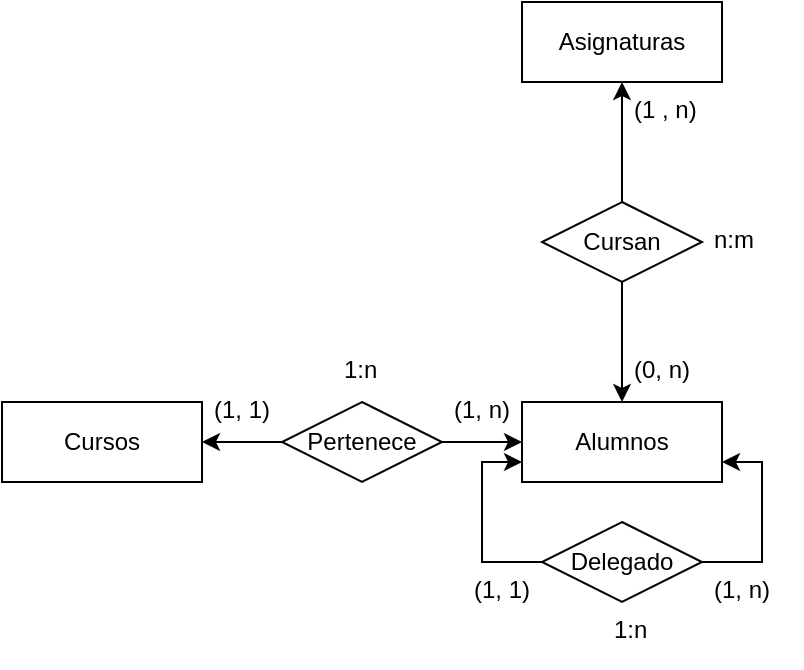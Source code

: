 <mxfile version="21.7.5" type="github">
  <diagram id="R2lEEEUBdFMjLlhIrx00" name="Page-1">
    <mxGraphModel dx="678" dy="385" grid="1" gridSize="10" guides="1" tooltips="1" connect="1" arrows="1" fold="1" page="1" pageScale="1" pageWidth="850" pageHeight="1100" math="0" shadow="0" extFonts="Permanent Marker^https://fonts.googleapis.com/css?family=Permanent+Marker">
      <root>
        <mxCell id="0" />
        <mxCell id="1" parent="0" />
        <mxCell id="mnnpbtpwBx2o3jUgGED_-2" value="Cursos" style="whiteSpace=wrap;html=1;align=center;" parent="1" vertex="1">
          <mxGeometry x="225" y="240" width="100" height="40" as="geometry" />
        </mxCell>
        <mxCell id="mnnpbtpwBx2o3jUgGED_-3" value="Alumnos" style="whiteSpace=wrap;html=1;align=center;" parent="1" vertex="1">
          <mxGeometry x="485" y="240" width="100" height="40" as="geometry" />
        </mxCell>
        <mxCell id="4qxijivyfeoxdcw_ADb_-3" style="edgeStyle=orthogonalEdgeStyle;rounded=0;orthogonalLoop=1;jettySize=auto;html=1;exitX=1;exitY=0.5;exitDx=0;exitDy=0;entryX=0;entryY=0.5;entryDx=0;entryDy=0;" edge="1" parent="1" source="mnnpbtpwBx2o3jUgGED_-13" target="mnnpbtpwBx2o3jUgGED_-3">
          <mxGeometry relative="1" as="geometry" />
        </mxCell>
        <mxCell id="4qxijivyfeoxdcw_ADb_-4" style="edgeStyle=orthogonalEdgeStyle;rounded=0;orthogonalLoop=1;jettySize=auto;html=1;exitX=0;exitY=0.5;exitDx=0;exitDy=0;entryX=1;entryY=0.5;entryDx=0;entryDy=0;" edge="1" parent="1" source="mnnpbtpwBx2o3jUgGED_-13" target="mnnpbtpwBx2o3jUgGED_-2">
          <mxGeometry relative="1" as="geometry" />
        </mxCell>
        <mxCell id="mnnpbtpwBx2o3jUgGED_-13" value="Pertenece" style="shape=rhombus;perimeter=rhombusPerimeter;whiteSpace=wrap;html=1;align=center;" parent="1" vertex="1">
          <mxGeometry x="365" y="240" width="80" height="40" as="geometry" />
        </mxCell>
        <mxCell id="mnnpbtpwBx2o3jUgGED_-21" value="(1, n)" style="text;strokeColor=none;fillColor=none;spacingLeft=4;spacingRight=4;overflow=hidden;rotatable=0;points=[[0,0.5],[1,0.5]];portConstraint=eastwest;fontSize=12;whiteSpace=wrap;html=1;" parent="1" vertex="1">
          <mxGeometry x="575" y="320" width="40" height="30" as="geometry" />
        </mxCell>
        <mxCell id="mnnpbtpwBx2o3jUgGED_-22" value="(1, 1)" style="text;strokeColor=none;fillColor=none;spacingLeft=4;spacingRight=4;overflow=hidden;rotatable=0;points=[[0,0.5],[1,0.5]];portConstraint=eastwest;fontSize=12;whiteSpace=wrap;html=1;" parent="1" vertex="1">
          <mxGeometry x="455" y="320" width="40" height="30" as="geometry" />
        </mxCell>
        <mxCell id="mnnpbtpwBx2o3jUgGED_-23" value="1:n&lt;br&gt;" style="text;strokeColor=none;fillColor=none;spacingLeft=4;spacingRight=4;overflow=hidden;rotatable=0;points=[[0,0.5],[1,0.5]];portConstraint=eastwest;fontSize=12;whiteSpace=wrap;html=1;" parent="1" vertex="1">
          <mxGeometry x="525" y="340" width="40" height="30" as="geometry" />
        </mxCell>
        <mxCell id="mnnpbtpwBx2o3jUgGED_-24" value="Asignaturas" style="whiteSpace=wrap;html=1;align=center;" parent="1" vertex="1">
          <mxGeometry x="485" y="40" width="100" height="40" as="geometry" />
        </mxCell>
        <mxCell id="4qxijivyfeoxdcw_ADb_-1" style="edgeStyle=orthogonalEdgeStyle;rounded=0;orthogonalLoop=1;jettySize=auto;html=1;exitX=0.5;exitY=1;exitDx=0;exitDy=0;" edge="1" parent="1" source="mnnpbtpwBx2o3jUgGED_-25" target="mnnpbtpwBx2o3jUgGED_-3">
          <mxGeometry relative="1" as="geometry" />
        </mxCell>
        <mxCell id="4qxijivyfeoxdcw_ADb_-2" style="edgeStyle=orthogonalEdgeStyle;rounded=0;orthogonalLoop=1;jettySize=auto;html=1;exitX=0.5;exitY=0;exitDx=0;exitDy=0;" edge="1" parent="1" source="mnnpbtpwBx2o3jUgGED_-25" target="mnnpbtpwBx2o3jUgGED_-24">
          <mxGeometry relative="1" as="geometry" />
        </mxCell>
        <mxCell id="mnnpbtpwBx2o3jUgGED_-25" value="Cursan" style="shape=rhombus;perimeter=rhombusPerimeter;whiteSpace=wrap;html=1;align=center;" parent="1" vertex="1">
          <mxGeometry x="495" y="140" width="80" height="40" as="geometry" />
        </mxCell>
        <mxCell id="mnnpbtpwBx2o3jUgGED_-28" value="(1 , n)" style="text;strokeColor=none;fillColor=none;spacingLeft=4;spacingRight=4;overflow=hidden;rotatable=0;points=[[0,0.5],[1,0.5]];portConstraint=eastwest;fontSize=12;whiteSpace=wrap;html=1;" parent="1" vertex="1">
          <mxGeometry x="535" y="80" width="50" height="30" as="geometry" />
        </mxCell>
        <mxCell id="mnnpbtpwBx2o3jUgGED_-29" value="(0, n)" style="text;strokeColor=none;fillColor=none;spacingLeft=4;spacingRight=4;overflow=hidden;rotatable=0;points=[[0,0.5],[1,0.5]];portConstraint=eastwest;fontSize=12;whiteSpace=wrap;html=1;" parent="1" vertex="1">
          <mxGeometry x="535" y="210" width="50" height="30" as="geometry" />
        </mxCell>
        <mxCell id="mnnpbtpwBx2o3jUgGED_-30" value="n:m" style="text;strokeColor=none;fillColor=none;spacingLeft=4;spacingRight=4;overflow=hidden;rotatable=0;points=[[0,0.5],[1,0.5]];portConstraint=eastwest;fontSize=12;whiteSpace=wrap;html=1;" parent="1" vertex="1">
          <mxGeometry x="575" y="145" width="50" height="30" as="geometry" />
        </mxCell>
        <mxCell id="mnnpbtpwBx2o3jUgGED_-31" value="(1, n)" style="text;strokeColor=none;fillColor=none;spacingLeft=4;spacingRight=4;overflow=hidden;rotatable=0;points=[[0,0.5],[1,0.5]];portConstraint=eastwest;fontSize=12;whiteSpace=wrap;html=1;" parent="1" vertex="1">
          <mxGeometry x="445" y="230" width="50" height="30" as="geometry" />
        </mxCell>
        <mxCell id="mnnpbtpwBx2o3jUgGED_-32" value="(1, 1)" style="text;strokeColor=none;fillColor=none;spacingLeft=4;spacingRight=4;overflow=hidden;rotatable=0;points=[[0,0.5],[1,0.5]];portConstraint=eastwest;fontSize=12;whiteSpace=wrap;html=1;" parent="1" vertex="1">
          <mxGeometry x="325" y="230" width="50" height="30" as="geometry" />
        </mxCell>
        <mxCell id="mnnpbtpwBx2o3jUgGED_-33" value="1:n" style="text;strokeColor=none;fillColor=none;spacingLeft=4;spacingRight=4;overflow=hidden;rotatable=0;points=[[0,0.5],[1,0.5]];portConstraint=eastwest;fontSize=12;whiteSpace=wrap;html=1;" parent="1" vertex="1">
          <mxGeometry x="390" y="210" width="50" height="30" as="geometry" />
        </mxCell>
        <mxCell id="4qxijivyfeoxdcw_ADb_-5" style="edgeStyle=orthogonalEdgeStyle;rounded=0;orthogonalLoop=1;jettySize=auto;html=1;entryX=1;entryY=0.75;entryDx=0;entryDy=0;" edge="1" parent="1" source="mnnpbtpwBx2o3jUgGED_-35" target="mnnpbtpwBx2o3jUgGED_-3">
          <mxGeometry relative="1" as="geometry">
            <Array as="points">
              <mxPoint x="605" y="320" />
              <mxPoint x="605" y="270" />
            </Array>
          </mxGeometry>
        </mxCell>
        <mxCell id="4qxijivyfeoxdcw_ADb_-6" style="edgeStyle=orthogonalEdgeStyle;rounded=0;orthogonalLoop=1;jettySize=auto;html=1;exitX=0;exitY=0.5;exitDx=0;exitDy=0;entryX=0;entryY=0.75;entryDx=0;entryDy=0;" edge="1" parent="1" source="mnnpbtpwBx2o3jUgGED_-35" target="mnnpbtpwBx2o3jUgGED_-3">
          <mxGeometry relative="1" as="geometry" />
        </mxCell>
        <mxCell id="mnnpbtpwBx2o3jUgGED_-35" value="Delegado" style="shape=rhombus;perimeter=rhombusPerimeter;whiteSpace=wrap;html=1;align=center;" parent="1" vertex="1">
          <mxGeometry x="495" y="300" width="80" height="40" as="geometry" />
        </mxCell>
      </root>
    </mxGraphModel>
  </diagram>
</mxfile>
